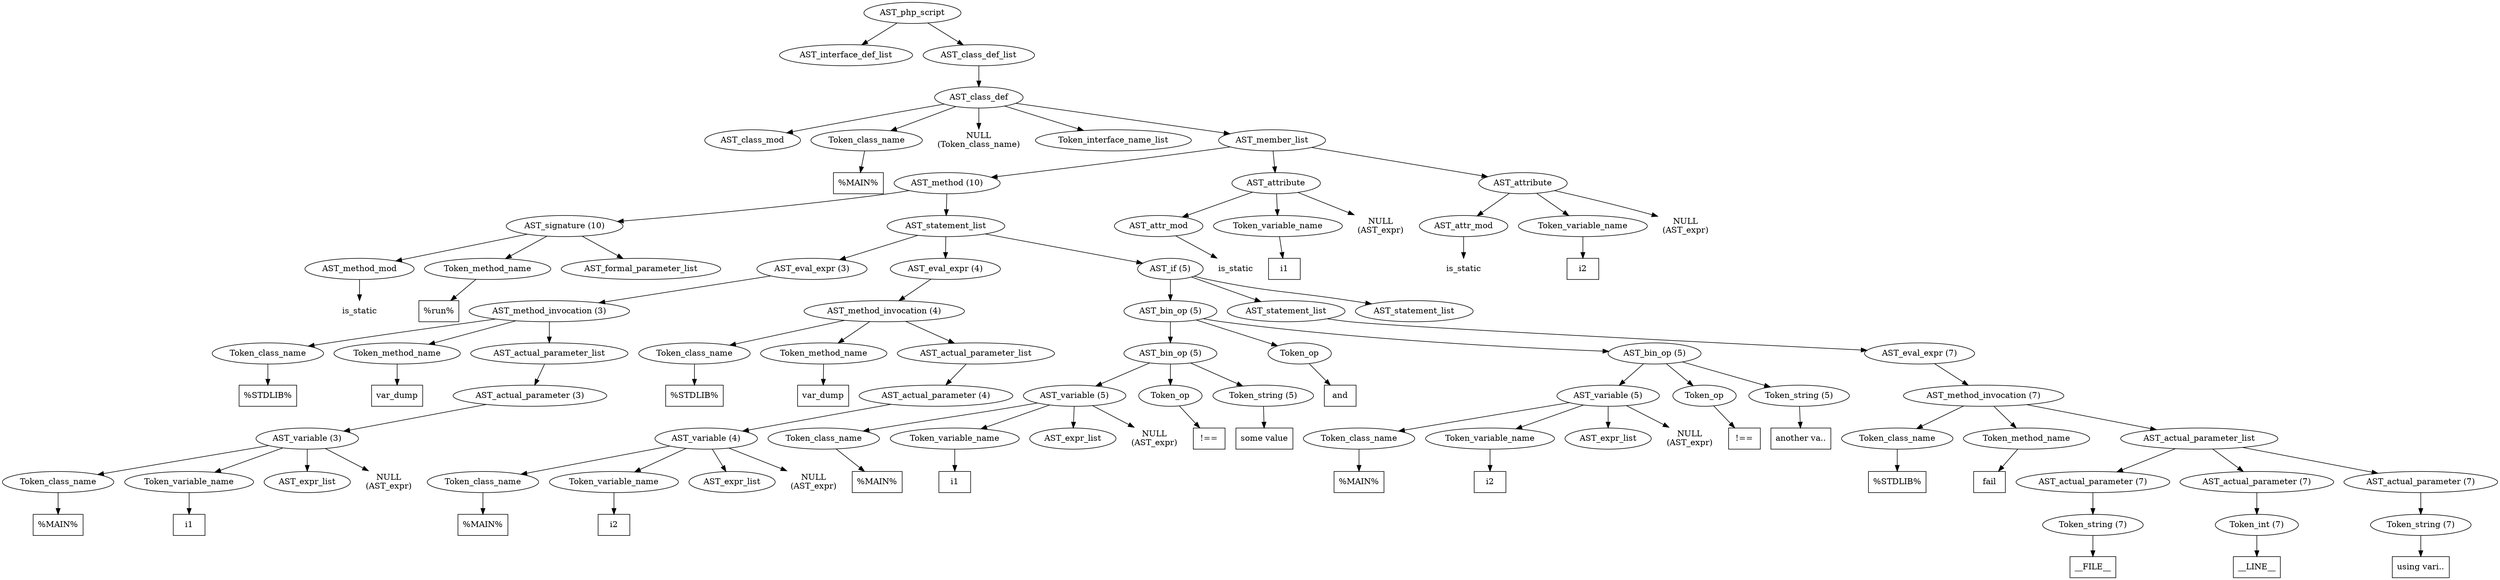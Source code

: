 /*
 * AST in dot format generated by phc -- the PHP compiler
 */

digraph AST {
node_0 [label="AST_php_script"];
node_1 [label="AST_interface_def_list"];
node_2 [label="AST_class_def_list"];
node_3 [label="AST_class_def"];
node_4 [label="AST_class_mod"];
node_5 [label="Token_class_name"];
node_6 [label="%MAIN%", shape=box]
node_5 -> node_6;
node_7 [label="NULL\n(Token_class_name)", shape=plaintext]
node_8 [label="Token_interface_name_list"];
node_9 [label="AST_member_list"];
node_10 [label="AST_method (10)"];
node_11 [label="AST_signature (10)"];
node_12 [label="AST_method_mod"];
node_13 [label="is_static", shape=plaintext]
node_12 -> node_13;
node_14 [label="Token_method_name"];
node_15 [label="%run%", shape=box]
node_14 -> node_15;
node_16 [label="AST_formal_parameter_list"];
node_11 -> node_16;
node_11 -> node_14;
node_11 -> node_12;
node_17 [label="AST_statement_list"];
node_18 [label="AST_eval_expr (3)"];
node_19 [label="AST_method_invocation (3)"];
node_20 [label="Token_class_name"];
node_21 [label="%STDLIB%", shape=box]
node_20 -> node_21;
node_22 [label="Token_method_name"];
node_23 [label="var_dump", shape=box]
node_22 -> node_23;
node_24 [label="AST_actual_parameter_list"];
node_25 [label="AST_actual_parameter (3)"];
node_26 [label="AST_variable (3)"];
node_27 [label="Token_class_name"];
node_28 [label="%MAIN%", shape=box]
node_27 -> node_28;
node_29 [label="Token_variable_name"];
node_30 [label="i1", shape=box]
node_29 -> node_30;
node_31 [label="AST_expr_list"];
node_32 [label="NULL\n(AST_expr)", shape=plaintext]
node_26 -> node_32;
node_26 -> node_31;
node_26 -> node_29;
node_26 -> node_27;
node_25 -> node_26;
node_24 -> node_25;
node_19 -> node_24;
node_19 -> node_22;
node_19 -> node_20;
node_18 -> node_19;
node_33 [label="AST_eval_expr (4)"];
node_34 [label="AST_method_invocation (4)"];
node_35 [label="Token_class_name"];
node_36 [label="%STDLIB%", shape=box]
node_35 -> node_36;
node_37 [label="Token_method_name"];
node_38 [label="var_dump", shape=box]
node_37 -> node_38;
node_39 [label="AST_actual_parameter_list"];
node_40 [label="AST_actual_parameter (4)"];
node_41 [label="AST_variable (4)"];
node_42 [label="Token_class_name"];
node_43 [label="%MAIN%", shape=box]
node_42 -> node_43;
node_44 [label="Token_variable_name"];
node_45 [label="i2", shape=box]
node_44 -> node_45;
node_46 [label="AST_expr_list"];
node_47 [label="NULL\n(AST_expr)", shape=plaintext]
node_41 -> node_47;
node_41 -> node_46;
node_41 -> node_44;
node_41 -> node_42;
node_40 -> node_41;
node_39 -> node_40;
node_34 -> node_39;
node_34 -> node_37;
node_34 -> node_35;
node_33 -> node_34;
node_48 [label="AST_if (5)"];
node_49 [label="AST_bin_op (5)"];
node_50 [label="AST_bin_op (5)"];
node_51 [label="AST_variable (5)"];
node_52 [label="Token_class_name"];
node_53 [label="%MAIN%", shape=box]
node_52 -> node_53;
node_54 [label="Token_variable_name"];
node_55 [label="i1", shape=box]
node_54 -> node_55;
node_56 [label="AST_expr_list"];
node_57 [label="NULL\n(AST_expr)", shape=plaintext]
node_51 -> node_57;
node_51 -> node_56;
node_51 -> node_54;
node_51 -> node_52;
node_58 [label="Token_op"];
node_59 [label="!==", shape=box]
node_58 -> node_59;
node_60 [label="Token_string (5)"];
node_61 [label="some value", shape=box]
node_60 -> node_61;
node_50 -> node_60;
node_50 -> node_58;
node_50 -> node_51;
node_62 [label="Token_op"];
node_63 [label="and", shape=box]
node_62 -> node_63;
node_64 [label="AST_bin_op (5)"];
node_65 [label="AST_variable (5)"];
node_66 [label="Token_class_name"];
node_67 [label="%MAIN%", shape=box]
node_66 -> node_67;
node_68 [label="Token_variable_name"];
node_69 [label="i2", shape=box]
node_68 -> node_69;
node_70 [label="AST_expr_list"];
node_71 [label="NULL\n(AST_expr)", shape=plaintext]
node_65 -> node_71;
node_65 -> node_70;
node_65 -> node_68;
node_65 -> node_66;
node_72 [label="Token_op"];
node_73 [label="!==", shape=box]
node_72 -> node_73;
node_74 [label="Token_string (5)"];
node_75 [label="another va..", shape=box]
node_74 -> node_75;
node_64 -> node_74;
node_64 -> node_72;
node_64 -> node_65;
node_49 -> node_64;
node_49 -> node_62;
node_49 -> node_50;
node_76 [label="AST_statement_list"];
node_77 [label="AST_eval_expr (7)"];
node_78 [label="AST_method_invocation (7)"];
node_79 [label="Token_class_name"];
node_80 [label="%STDLIB%", shape=box]
node_79 -> node_80;
node_81 [label="Token_method_name"];
node_82 [label="fail", shape=box]
node_81 -> node_82;
node_83 [label="AST_actual_parameter_list"];
node_84 [label="AST_actual_parameter (7)"];
node_85 [label="Token_string (7)"];
node_86 [label="__FILE__", shape=box]
node_85 -> node_86;
node_84 -> node_85;
node_87 [label="AST_actual_parameter (7)"];
node_88 [label="Token_int (7)"];
node_89 [label="__LINE__", shape=box]
node_88 -> node_89;
node_87 -> node_88;
node_90 [label="AST_actual_parameter (7)"];
node_91 [label="Token_string (7)"];
node_92 [label="using vari..", shape=box]
node_91 -> node_92;
node_90 -> node_91;
node_83 -> node_90;
node_83 -> node_87;
node_83 -> node_84;
node_78 -> node_83;
node_78 -> node_81;
node_78 -> node_79;
node_77 -> node_78;
node_76 -> node_77;
node_93 [label="AST_statement_list"];
node_48 -> node_93;
node_48 -> node_76;
node_48 -> node_49;
node_17 -> node_48;
node_17 -> node_33;
node_17 -> node_18;
node_10 -> node_17;
node_10 -> node_11;
node_94 [label="AST_attribute"];
node_95 [label="AST_attr_mod"];
node_96 [label="is_static", shape=plaintext]
node_95 -> node_96;
node_97 [label="Token_variable_name"];
node_98 [label="i1", shape=box]
node_97 -> node_98;
node_99 [label="NULL\n(AST_expr)", shape=plaintext]
node_94 -> node_99;
node_94 -> node_97;
node_94 -> node_95;
node_100 [label="AST_attribute"];
node_101 [label="AST_attr_mod"];
node_102 [label="is_static", shape=plaintext]
node_101 -> node_102;
node_103 [label="Token_variable_name"];
node_104 [label="i2", shape=box]
node_103 -> node_104;
node_105 [label="NULL\n(AST_expr)", shape=plaintext]
node_100 -> node_105;
node_100 -> node_103;
node_100 -> node_101;
node_9 -> node_100;
node_9 -> node_94;
node_9 -> node_10;
node_3 -> node_9;
node_3 -> node_8;
node_3 -> node_7;
node_3 -> node_5;
node_3 -> node_4;
node_2 -> node_3;
node_0 -> node_2;
node_0 -> node_1;
}
